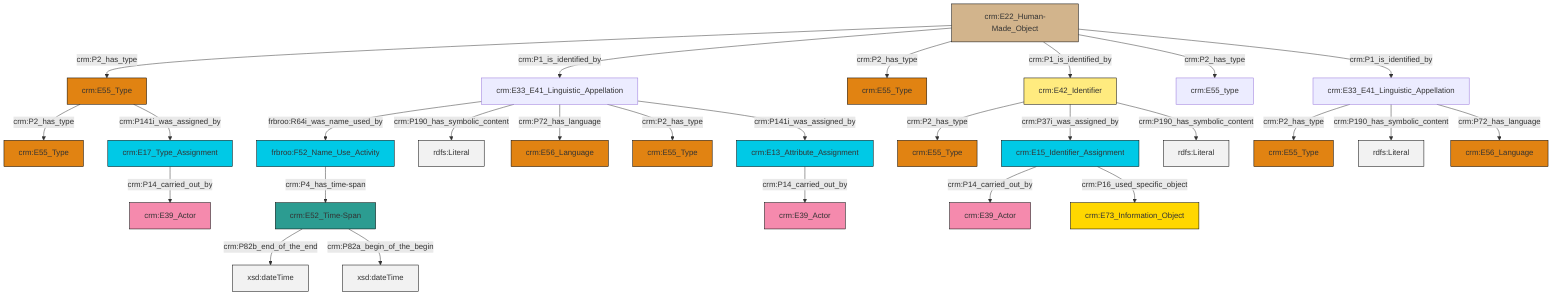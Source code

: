 graph TD
classDef Literal fill:#f2f2f2,stroke:#000000;
classDef CRM_Entity fill:#FFFFFF,stroke:#000000;
classDef Temporal_Entity fill:#00C9E6, stroke:#000000;
classDef Type fill:#E18312, stroke:#000000;
classDef Time-Span fill:#2C9C91, stroke:#000000;
classDef Appellation fill:#FFEB7F, stroke:#000000;
classDef Place fill:#008836, stroke:#000000;
classDef Persistent_Item fill:#B266B2, stroke:#000000;
classDef Conceptual_Object fill:#FFD700, stroke:#000000;
classDef Physical_Thing fill:#D2B48C, stroke:#000000;
classDef Actor fill:#f58aad, stroke:#000000;
classDef PC_Classes fill:#4ce600, stroke:#000000;
classDef Multi fill:#cccccc,stroke:#000000;

0["crm:E42_Identifier"]:::Appellation -->|crm:P2_has_type| 1["crm:E55_Type"]:::Type
2["crm:E22_Human-Made_Object"]:::Physical_Thing -->|crm:P2_has_type| 3["crm:E55_Type"]:::Type
4["crm:E33_E41_Linguistic_Appellation"]:::Default -->|crm:P2_has_type| 5["crm:E55_Type"]:::Type
6["crm:E33_E41_Linguistic_Appellation"]:::Default -->|frbroo:R64i_was_name_used_by| 7["frbroo:F52_Name_Use_Activity"]:::Temporal_Entity
6["crm:E33_E41_Linguistic_Appellation"]:::Default -->|crm:P190_has_symbolic_content| 10[rdfs:Literal]:::Literal
2["crm:E22_Human-Made_Object"]:::Physical_Thing -->|crm:P1_is_identified_by| 6["crm:E33_E41_Linguistic_Appellation"]:::Default
11["crm:E13_Attribute_Assignment"]:::Temporal_Entity -->|crm:P14_carried_out_by| 12["crm:E39_Actor"]:::Actor
13["crm:E17_Type_Assignment"]:::Temporal_Entity -->|crm:P14_carried_out_by| 15["crm:E39_Actor"]:::Actor
2["crm:E22_Human-Made_Object"]:::Physical_Thing -->|crm:P2_has_type| 17["crm:E55_Type"]:::Type
24["crm:E15_Identifier_Assignment"]:::Temporal_Entity -->|crm:P14_carried_out_by| 25["crm:E39_Actor"]:::Actor
2["crm:E22_Human-Made_Object"]:::Physical_Thing -->|crm:P1_is_identified_by| 0["crm:E42_Identifier"]:::Appellation
3["crm:E55_Type"]:::Type -->|crm:P2_has_type| 8["crm:E55_Type"]:::Type
6["crm:E33_E41_Linguistic_Appellation"]:::Default -->|crm:P72_has_language| 32["crm:E56_Language"]:::Type
6["crm:E33_E41_Linguistic_Appellation"]:::Default -->|crm:P2_has_type| 19["crm:E55_Type"]:::Type
3["crm:E55_Type"]:::Type -->|crm:P141i_was_assigned_by| 13["crm:E17_Type_Assignment"]:::Temporal_Entity
2["crm:E22_Human-Made_Object"]:::Physical_Thing -->|crm:P2_has_type| 33["crm:E55_type"]:::Default
0["crm:E42_Identifier"]:::Appellation -->|crm:P37i_was_assigned_by| 24["crm:E15_Identifier_Assignment"]:::Temporal_Entity
7["frbroo:F52_Name_Use_Activity"]:::Temporal_Entity -->|crm:P4_has_time-span| 38["crm:E52_Time-Span"]:::Time-Span
0["crm:E42_Identifier"]:::Appellation -->|crm:P190_has_symbolic_content| 43[rdfs:Literal]:::Literal
6["crm:E33_E41_Linguistic_Appellation"]:::Default -->|crm:P141i_was_assigned_by| 11["crm:E13_Attribute_Assignment"]:::Temporal_Entity
4["crm:E33_E41_Linguistic_Appellation"]:::Default -->|crm:P190_has_symbolic_content| 44[rdfs:Literal]:::Literal
38["crm:E52_Time-Span"]:::Time-Span -->|crm:P82b_end_of_the_end| 45[xsd:dateTime]:::Literal
24["crm:E15_Identifier_Assignment"]:::Temporal_Entity -->|crm:P16_used_specific_object| 29["crm:E73_Information_Object"]:::Conceptual_Object
38["crm:E52_Time-Span"]:::Time-Span -->|crm:P82a_begin_of_the_begin| 48[xsd:dateTime]:::Literal
2["crm:E22_Human-Made_Object"]:::Physical_Thing -->|crm:P1_is_identified_by| 4["crm:E33_E41_Linguistic_Appellation"]:::Default
4["crm:E33_E41_Linguistic_Appellation"]:::Default -->|crm:P72_has_language| 39["crm:E56_Language"]:::Type